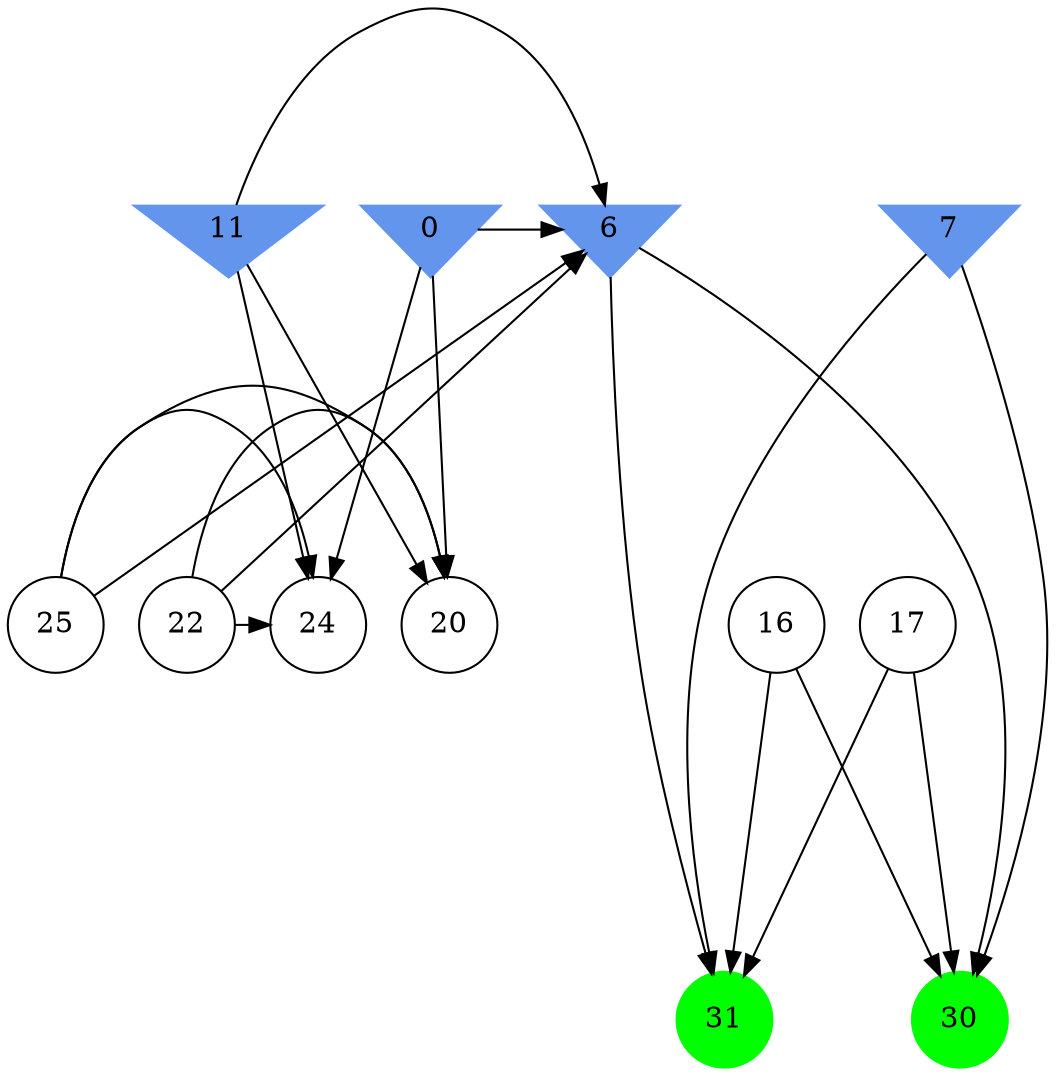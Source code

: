 digraph brain {
	ranksep=2.0;
	0 [shape=invtriangle,style=filled,color=cornflowerblue];
	6 [shape=invtriangle,style=filled,color=cornflowerblue];
	7 [shape=invtriangle,style=filled,color=cornflowerblue];
	11 [shape=invtriangle,style=filled,color=cornflowerblue];
	16 [shape=circle,color=black];
	17 [shape=circle,color=black];
	20 [shape=circle,color=black];
	22 [shape=circle,color=black];
	24 [shape=circle,color=black];
	25 [shape=circle,color=black];
	30 [shape=circle,style=filled,color=green];
	31 [shape=circle,style=filled,color=green];
	11	->	20;
	11	->	6;
	11	->	24;
	25	->	20;
	25	->	6;
	25	->	24;
	22	->	20;
	22	->	6;
	22	->	24;
	0	->	20;
	0	->	6;
	0	->	24;
	6	->	31;
	6	->	30;
	7	->	31;
	7	->	30;
	16	->	31;
	16	->	30;
	17	->	31;
	17	->	30;
	{ rank=same; 0; 6; 7; 11; }
	{ rank=same; 16; 17; 20; 22; 24; 25; }
	{ rank=same; 30; 31; }
}
